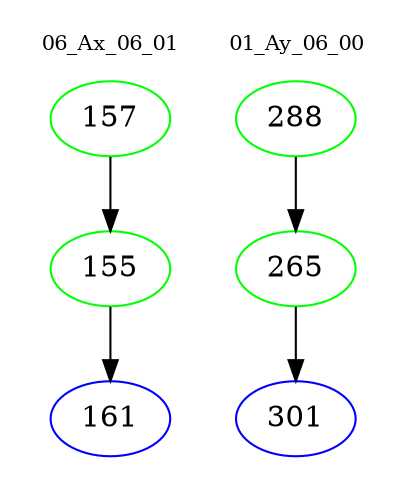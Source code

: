 digraph{
subgraph cluster_0 {
color = white
label = "06_Ax_06_01";
fontsize=10;
T0_157 [label="157", color="green"]
T0_157 -> T0_155 [color="black"]
T0_155 [label="155", color="green"]
T0_155 -> T0_161 [color="black"]
T0_161 [label="161", color="blue"]
}
subgraph cluster_1 {
color = white
label = "01_Ay_06_00";
fontsize=10;
T1_288 [label="288", color="green"]
T1_288 -> T1_265 [color="black"]
T1_265 [label="265", color="green"]
T1_265 -> T1_301 [color="black"]
T1_301 [label="301", color="blue"]
}
}
